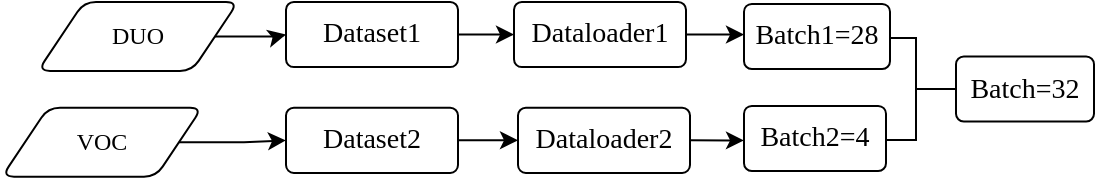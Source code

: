 <mxfile version="24.2.2" type="github">
  <diagram name="第 1 页" id="8FlMMrjvGm8YahryDWu7">
    <mxGraphModel dx="1556" dy="867" grid="0" gridSize="10" guides="1" tooltips="1" connect="1" arrows="1" fold="1" page="1" pageScale="1" pageWidth="3300" pageHeight="2339" math="0" shadow="0">
      <root>
        <mxCell id="0" />
        <mxCell id="1" parent="0" />
        <mxCell id="C3Mf9ReK4o5G2m_8TNM--53" style="edgeStyle=orthogonalEdgeStyle;rounded=0;orthogonalLoop=1;jettySize=auto;html=1;exitX=1;exitY=0.5;exitDx=0;exitDy=0;" parent="1" source="C3Mf9ReK4o5G2m_8TNM--49" target="C3Mf9ReK4o5G2m_8TNM--52" edge="1">
          <mxGeometry relative="1" as="geometry" />
        </mxCell>
        <mxCell id="C3Mf9ReK4o5G2m_8TNM--49" value="DUO" style="shape=parallelogram;html=1;strokeWidth=1;perimeter=parallelogramPerimeter;whiteSpace=wrap;rounded=1;arcSize=12;size=0.23;shadow=0;strokeColor=default;perimeterSpacing=0;fontFamily=Times New Roman;fontSize=12;aspect=fixed;" parent="1" vertex="1">
          <mxGeometry x="28" y="133" width="100" height="34.44" as="geometry" />
        </mxCell>
        <mxCell id="C3Mf9ReK4o5G2m_8TNM--55" style="edgeStyle=orthogonalEdgeStyle;rounded=0;orthogonalLoop=1;jettySize=auto;html=1;exitX=1;exitY=0.5;exitDx=0;exitDy=0;" parent="1" source="C3Mf9ReK4o5G2m_8TNM--50" target="C3Mf9ReK4o5G2m_8TNM--54" edge="1">
          <mxGeometry relative="1" as="geometry" />
        </mxCell>
        <mxCell id="C3Mf9ReK4o5G2m_8TNM--50" value="VOC" style="shape=parallelogram;html=1;strokeWidth=1;perimeter=parallelogramPerimeter;whiteSpace=wrap;rounded=1;arcSize=12;size=0.23;shadow=0;strokeColor=default;perimeterSpacing=0;fontFamily=Times New Roman;fontSize=12;aspect=fixed;" parent="1" vertex="1">
          <mxGeometry x="10" y="185.88" width="100" height="34.44" as="geometry" />
        </mxCell>
        <mxCell id="C3Mf9ReK4o5G2m_8TNM--58" style="edgeStyle=orthogonalEdgeStyle;rounded=0;orthogonalLoop=1;jettySize=auto;html=1;exitX=1;exitY=0.5;exitDx=0;exitDy=0;" parent="1" source="C3Mf9ReK4o5G2m_8TNM--52" target="C3Mf9ReK4o5G2m_8TNM--56" edge="1">
          <mxGeometry relative="1" as="geometry" />
        </mxCell>
        <mxCell id="C3Mf9ReK4o5G2m_8TNM--52" value="&lt;font style=&quot;font-size: 14px;&quot;&gt;Dataset1&lt;/font&gt;" style="rounded=1;whiteSpace=wrap;html=1;shadow=0;strokeColor=default;strokeWidth=1;align=center;verticalAlign=middle;arcSize=12;fontFamily=Times New Roman;fontSize=12;fontColor=default;fillColor=default;" parent="1" vertex="1">
          <mxGeometry x="152" y="133" width="86" height="32.56" as="geometry" />
        </mxCell>
        <mxCell id="C3Mf9ReK4o5G2m_8TNM--60" style="edgeStyle=orthogonalEdgeStyle;rounded=0;orthogonalLoop=1;jettySize=auto;html=1;exitX=1;exitY=0.5;exitDx=0;exitDy=0;entryX=0;entryY=0.5;entryDx=0;entryDy=0;" parent="1" source="C3Mf9ReK4o5G2m_8TNM--54" target="C3Mf9ReK4o5G2m_8TNM--57" edge="1">
          <mxGeometry relative="1" as="geometry" />
        </mxCell>
        <mxCell id="C3Mf9ReK4o5G2m_8TNM--54" value="&lt;font style=&quot;font-size: 14px;&quot;&gt;Dataset2&lt;/font&gt;" style="rounded=1;whiteSpace=wrap;html=1;shadow=0;strokeColor=default;strokeWidth=1;align=center;verticalAlign=middle;arcSize=12;fontFamily=Times New Roman;fontSize=12;fontColor=default;fillColor=default;" parent="1" vertex="1">
          <mxGeometry x="152" y="185.88" width="86" height="32.56" as="geometry" />
        </mxCell>
        <mxCell id="C3Mf9ReK4o5G2m_8TNM--69" style="edgeStyle=orthogonalEdgeStyle;rounded=0;orthogonalLoop=1;jettySize=auto;html=1;exitX=1;exitY=0.5;exitDx=0;exitDy=0;entryX=0;entryY=0.5;entryDx=0;entryDy=0;" parent="1" source="C3Mf9ReK4o5G2m_8TNM--56" target="C3Mf9ReK4o5G2m_8TNM--65" edge="1">
          <mxGeometry relative="1" as="geometry" />
        </mxCell>
        <mxCell id="C3Mf9ReK4o5G2m_8TNM--56" value="&lt;font style=&quot;font-size: 14px;&quot;&gt;Dataloader1&lt;/font&gt;" style="rounded=1;whiteSpace=wrap;html=1;shadow=0;strokeColor=default;strokeWidth=1;align=center;verticalAlign=middle;arcSize=12;fontFamily=Times New Roman;fontSize=12;fontColor=default;fillColor=default;" parent="1" vertex="1">
          <mxGeometry x="266" y="133" width="86" height="32.56" as="geometry" />
        </mxCell>
        <mxCell id="C3Mf9ReK4o5G2m_8TNM--70" style="edgeStyle=orthogonalEdgeStyle;rounded=0;orthogonalLoop=1;jettySize=auto;html=1;exitX=1;exitY=0.5;exitDx=0;exitDy=0;entryX=0;entryY=0.5;entryDx=0;entryDy=0;" parent="1" source="C3Mf9ReK4o5G2m_8TNM--57" target="C3Mf9ReK4o5G2m_8TNM--68" edge="1">
          <mxGeometry relative="1" as="geometry" />
        </mxCell>
        <mxCell id="C3Mf9ReK4o5G2m_8TNM--57" value="&lt;span style=&quot;font-size: 14px;&quot;&gt;Dataloader2&lt;/span&gt;" style="rounded=1;whiteSpace=wrap;html=1;shadow=0;strokeColor=default;strokeWidth=1;align=center;verticalAlign=middle;arcSize=12;fontFamily=Times New Roman;fontSize=12;fontColor=default;fillColor=default;" parent="1" vertex="1">
          <mxGeometry x="268" y="185.88" width="86" height="32.56" as="geometry" />
        </mxCell>
        <mxCell id="C3Mf9ReK4o5G2m_8TNM--63" value="" style="strokeWidth=1;html=1;shape=mxgraph.flowchart.annotation_2;align=left;labelPosition=right;pointerEvents=1;strokeColor=default;verticalAlign=middle;fontFamily=Helvetica;fontSize=12;fontColor=default;fillColor=default;direction=west;" parent="1" vertex="1">
          <mxGeometry x="447" y="151" width="40" height="51" as="geometry" />
        </mxCell>
        <mxCell id="C3Mf9ReK4o5G2m_8TNM--64" value="&lt;font style=&quot;font-size: 14px;&quot;&gt;Batch=32&lt;/font&gt;" style="rounded=1;whiteSpace=wrap;html=1;shadow=0;strokeColor=default;strokeWidth=1;align=center;verticalAlign=middle;arcSize=12;fontFamily=Times New Roman;fontSize=12;fontColor=default;fillColor=default;" parent="1" vertex="1">
          <mxGeometry x="487" y="160.22" width="69" height="32.56" as="geometry" />
        </mxCell>
        <mxCell id="C3Mf9ReK4o5G2m_8TNM--65" value="&lt;font style=&quot;font-size: 14px;&quot;&gt;Batch1=28&lt;/font&gt;" style="rounded=1;whiteSpace=wrap;html=1;shadow=0;strokeColor=default;strokeWidth=1;align=center;verticalAlign=middle;arcSize=12;fontFamily=Times New Roman;fontSize=12;fontColor=default;fillColor=default;" parent="1" vertex="1">
          <mxGeometry x="381" y="133.94" width="73" height="32.56" as="geometry" />
        </mxCell>
        <mxCell id="C3Mf9ReK4o5G2m_8TNM--68" value="&lt;font style=&quot;font-size: 14px;&quot;&gt;Batch2=4&lt;/font&gt;" style="rounded=1;whiteSpace=wrap;html=1;shadow=0;strokeColor=default;strokeWidth=1;align=center;verticalAlign=middle;arcSize=12;fontFamily=Times New Roman;fontSize=12;fontColor=default;fillColor=default;" parent="1" vertex="1">
          <mxGeometry x="381" y="184.94" width="71" height="32.56" as="geometry" />
        </mxCell>
      </root>
    </mxGraphModel>
  </diagram>
</mxfile>
